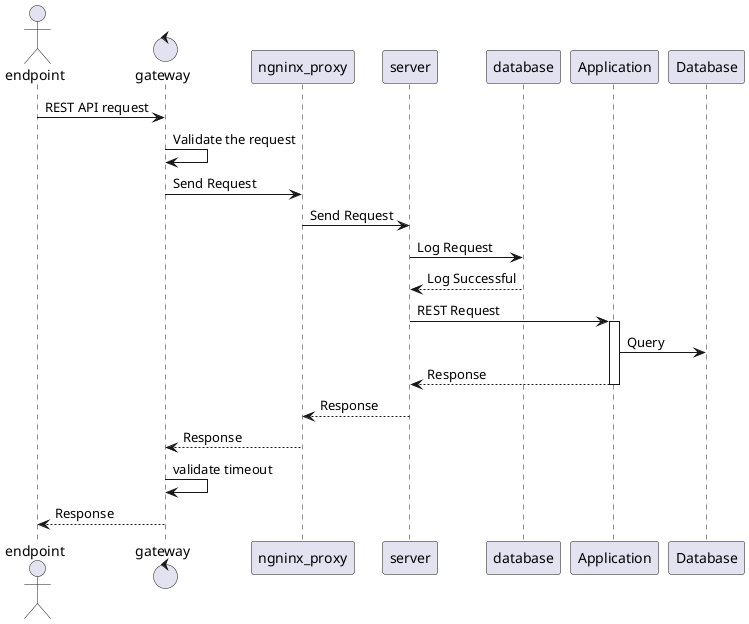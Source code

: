 
@startuml demo

actor endpoint
control gateway
endpoint -> gateway: REST API request

gateway -> gateway : Validate the request

gateway -> ngninx_proxy : Send Request

ngninx_proxy -> server : Send Request

server -> database : Log Request

database --> server : Log Successful

server -> Application : REST Request

activate Application

Application -> Database : Query

Application --> server : Response

deactivate Application

server --> ngninx_proxy : Response

ngninx_proxy --> gateway : Response

gateway -> gateway : validate timeout

gateway --> endpoint : Response

@enduml
